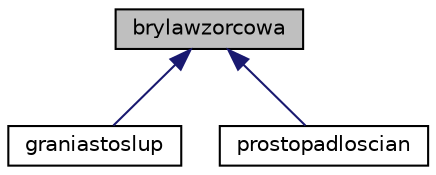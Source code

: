 digraph "brylawzorcowa"
{
 // LATEX_PDF_SIZE
  edge [fontname="Helvetica",fontsize="10",labelfontname="Helvetica",labelfontsize="10"];
  node [fontname="Helvetica",fontsize="10",shape=record];
  Node1 [label="brylawzorcowa",height=0.2,width=0.4,color="black", fillcolor="grey75", style="filled", fontcolor="black",tooltip=" "];
  Node1 -> Node2 [dir="back",color="midnightblue",fontsize="10",style="solid",fontname="Helvetica"];
  Node2 [label="graniastoslup",height=0.2,width=0.4,color="black", fillcolor="white", style="filled",URL="$classgraniastoslup.html",tooltip="klasa dziedziczy po klasie brylawzorcowa klasa graniastoslup sluzaca do modelowania rotorow drona"];
  Node1 -> Node3 [dir="back",color="midnightblue",fontsize="10",style="solid",fontname="Helvetica"];
  Node3 [label="prostopadloscian",height=0.2,width=0.4,color="black", fillcolor="white", style="filled",URL="$classprostopadloscian.html",tooltip="klasa dziedziczy po klasie brylawzorcowa klasa prostopadloscian sluzaca do modelowania korpusu drona"];
}
